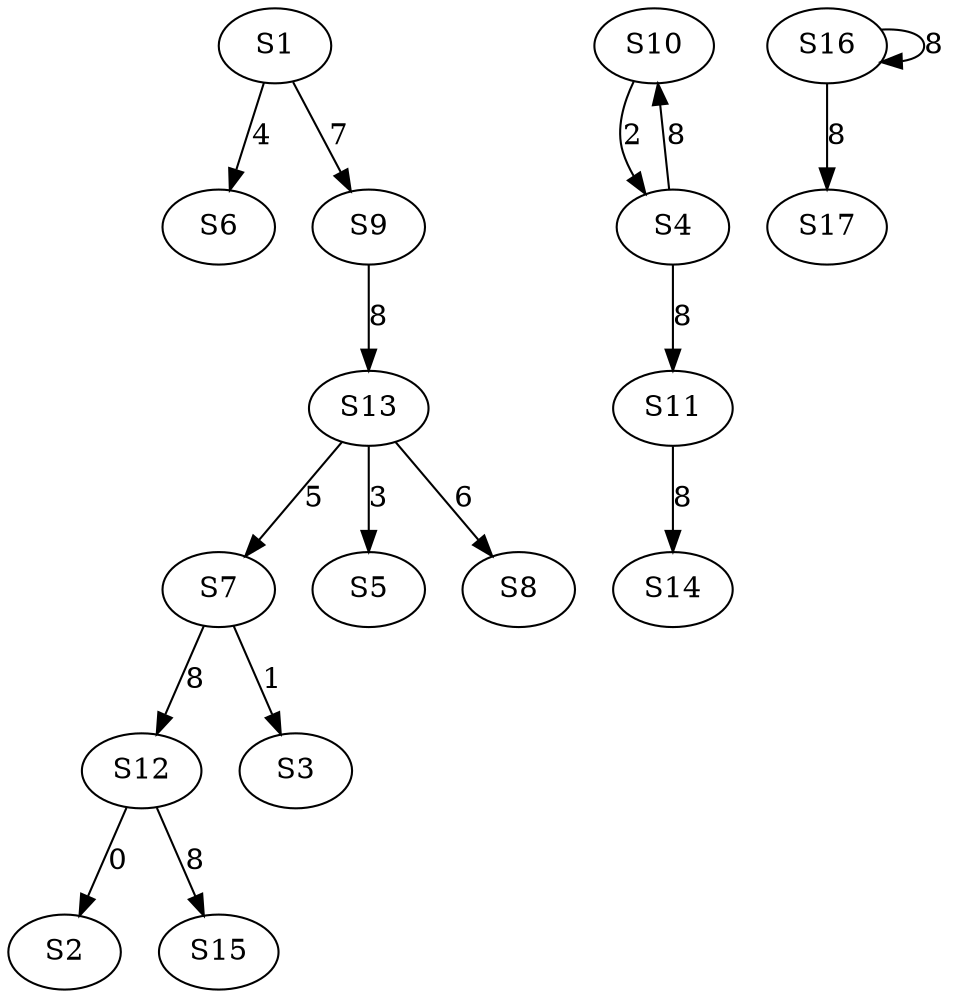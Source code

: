 strict digraph {
	S12 -> S2 [ label = 0 ];
	S7 -> S3 [ label = 1 ];
	S10 -> S4 [ label = 2 ];
	S13 -> S5 [ label = 3 ];
	S1 -> S6 [ label = 4 ];
	S13 -> S7 [ label = 5 ];
	S13 -> S8 [ label = 6 ];
	S1 -> S9 [ label = 7 ];
	S4 -> S10 [ label = 8 ];
	S4 -> S11 [ label = 8 ];
	S7 -> S12 [ label = 8 ];
	S9 -> S13 [ label = 8 ];
	S11 -> S14 [ label = 8 ];
	S12 -> S15 [ label = 8 ];
	S16 -> S16 [ label = 8 ];
	S16 -> S17 [ label = 8 ];
}